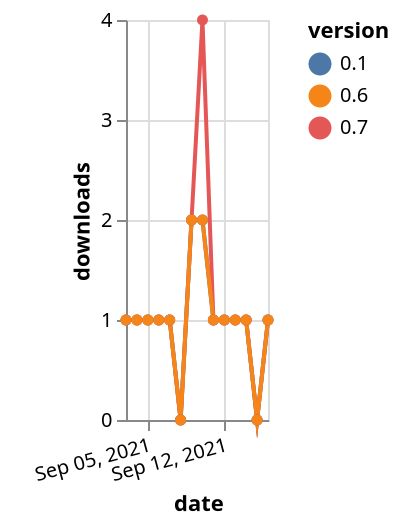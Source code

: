 {"$schema": "https://vega.github.io/schema/vega-lite/v5.json", "description": "A simple bar chart with embedded data.", "data": {"values": [{"date": "2021-09-03", "total": 154, "delta": 1, "version": "0.1"}, {"date": "2021-09-04", "total": 155, "delta": 1, "version": "0.1"}, {"date": "2021-09-05", "total": 156, "delta": 1, "version": "0.1"}, {"date": "2021-09-06", "total": 157, "delta": 1, "version": "0.1"}, {"date": "2021-09-07", "total": 158, "delta": 1, "version": "0.1"}, {"date": "2021-09-08", "total": 158, "delta": 0, "version": "0.1"}, {"date": "2021-09-09", "total": 160, "delta": 2, "version": "0.1"}, {"date": "2021-09-10", "total": 162, "delta": 2, "version": "0.1"}, {"date": "2021-09-11", "total": 163, "delta": 1, "version": "0.1"}, {"date": "2021-09-12", "total": 164, "delta": 1, "version": "0.1"}, {"date": "2021-09-13", "total": 165, "delta": 1, "version": "0.1"}, {"date": "2021-09-14", "total": 166, "delta": 1, "version": "0.1"}, {"date": "2021-09-15", "total": 166, "delta": 0, "version": "0.1"}, {"date": "2021-09-16", "total": 167, "delta": 1, "version": "0.1"}, {"date": "2021-09-03", "total": 134, "delta": 1, "version": "0.7"}, {"date": "2021-09-04", "total": 135, "delta": 1, "version": "0.7"}, {"date": "2021-09-05", "total": 136, "delta": 1, "version": "0.7"}, {"date": "2021-09-06", "total": 137, "delta": 1, "version": "0.7"}, {"date": "2021-09-07", "total": 138, "delta": 1, "version": "0.7"}, {"date": "2021-09-08", "total": 138, "delta": 0, "version": "0.7"}, {"date": "2021-09-09", "total": 140, "delta": 2, "version": "0.7"}, {"date": "2021-09-10", "total": 144, "delta": 4, "version": "0.7"}, {"date": "2021-09-11", "total": 145, "delta": 1, "version": "0.7"}, {"date": "2021-09-12", "total": 146, "delta": 1, "version": "0.7"}, {"date": "2021-09-13", "total": 147, "delta": 1, "version": "0.7"}, {"date": "2021-09-14", "total": 148, "delta": 1, "version": "0.7"}, {"date": "2021-09-15", "total": 148, "delta": 0, "version": "0.7"}, {"date": "2021-09-16", "total": 149, "delta": 1, "version": "0.7"}, {"date": "2021-09-03", "total": 143, "delta": 1, "version": "0.6"}, {"date": "2021-09-04", "total": 144, "delta": 1, "version": "0.6"}, {"date": "2021-09-05", "total": 145, "delta": 1, "version": "0.6"}, {"date": "2021-09-06", "total": 146, "delta": 1, "version": "0.6"}, {"date": "2021-09-07", "total": 147, "delta": 1, "version": "0.6"}, {"date": "2021-09-08", "total": 147, "delta": 0, "version": "0.6"}, {"date": "2021-09-09", "total": 149, "delta": 2, "version": "0.6"}, {"date": "2021-09-10", "total": 151, "delta": 2, "version": "0.6"}, {"date": "2021-09-11", "total": 152, "delta": 1, "version": "0.6"}, {"date": "2021-09-12", "total": 153, "delta": 1, "version": "0.6"}, {"date": "2021-09-13", "total": 154, "delta": 1, "version": "0.6"}, {"date": "2021-09-14", "total": 155, "delta": 1, "version": "0.6"}, {"date": "2021-09-15", "total": 155, "delta": 0, "version": "0.6"}, {"date": "2021-09-16", "total": 156, "delta": 1, "version": "0.6"}]}, "width": "container", "mark": {"type": "line", "point": {"filled": true}}, "encoding": {"x": {"field": "date", "type": "temporal", "timeUnit": "yearmonthdate", "title": "date", "axis": {"labelAngle": -15}}, "y": {"field": "delta", "type": "quantitative", "title": "downloads"}, "color": {"field": "version", "type": "nominal"}, "tooltip": {"field": "delta"}}}